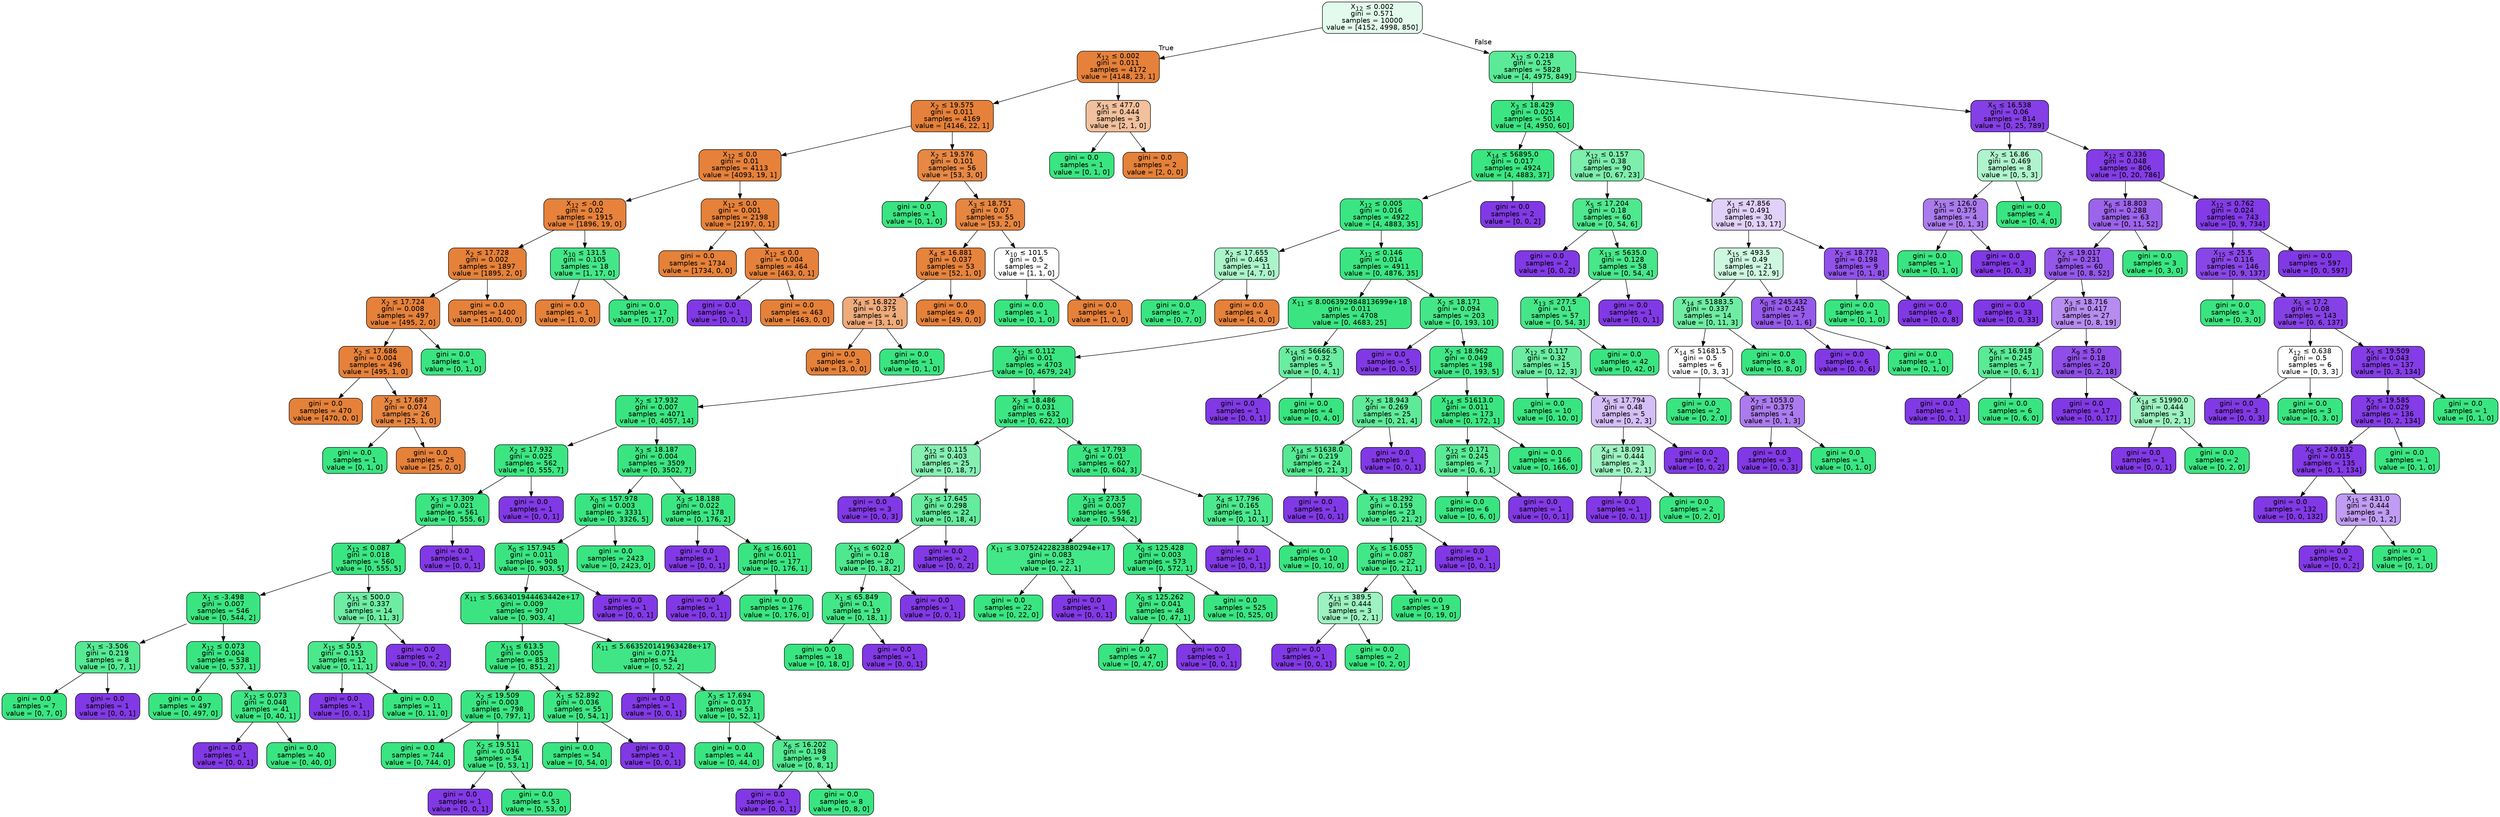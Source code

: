 digraph Tree {
node [shape=box, style="filled, rounded", color="black", fontname=helvetica] ;
edge [fontname=helvetica] ;
0 [label=<X<SUB>12</SUB> &le; 0.002<br/>gini = 0.571<br/>samples = 10000<br/>value = [4152, 4998, 850]>, fillcolor="#39e58125"] ;
1 [label=<X<SUB>12</SUB> &le; 0.002<br/>gini = 0.011<br/>samples = 4172<br/>value = [4148, 23, 1]>, fillcolor="#e58139fe"] ;
0 -> 1 [labeldistance=2.5, labelangle=45, headlabel="True"] ;
2 [label=<X<SUB>2</SUB> &le; 19.575<br/>gini = 0.011<br/>samples = 4169<br/>value = [4146, 22, 1]>, fillcolor="#e58139fe"] ;
1 -> 2 ;
3 [label=<X<SUB>12</SUB> &le; 0.0<br/>gini = 0.01<br/>samples = 4113<br/>value = [4093, 19, 1]>, fillcolor="#e58139fe"] ;
2 -> 3 ;
4 [label=<X<SUB>12</SUB> &le; -0.0<br/>gini = 0.02<br/>samples = 1915<br/>value = [1896, 19, 0]>, fillcolor="#e58139fc"] ;
3 -> 4 ;
5 [label=<X<SUB>2</SUB> &le; 17.728<br/>gini = 0.002<br/>samples = 1897<br/>value = [1895, 2, 0]>, fillcolor="#e58139ff"] ;
4 -> 5 ;
6 [label=<X<SUB>2</SUB> &le; 17.724<br/>gini = 0.008<br/>samples = 497<br/>value = [495, 2, 0]>, fillcolor="#e58139fe"] ;
5 -> 6 ;
7 [label=<X<SUB>2</SUB> &le; 17.686<br/>gini = 0.004<br/>samples = 496<br/>value = [495, 1, 0]>, fillcolor="#e58139fe"] ;
6 -> 7 ;
8 [label=<gini = 0.0<br/>samples = 470<br/>value = [470, 0, 0]>, fillcolor="#e58139ff"] ;
7 -> 8 ;
9 [label=<X<SUB>2</SUB> &le; 17.687<br/>gini = 0.074<br/>samples = 26<br/>value = [25, 1, 0]>, fillcolor="#e58139f5"] ;
7 -> 9 ;
10 [label=<gini = 0.0<br/>samples = 1<br/>value = [0, 1, 0]>, fillcolor="#39e581ff"] ;
9 -> 10 ;
11 [label=<gini = 0.0<br/>samples = 25<br/>value = [25, 0, 0]>, fillcolor="#e58139ff"] ;
9 -> 11 ;
12 [label=<gini = 0.0<br/>samples = 1<br/>value = [0, 1, 0]>, fillcolor="#39e581ff"] ;
6 -> 12 ;
13 [label=<gini = 0.0<br/>samples = 1400<br/>value = [1400, 0, 0]>, fillcolor="#e58139ff"] ;
5 -> 13 ;
14 [label=<X<SUB>10</SUB> &le; 131.5<br/>gini = 0.105<br/>samples = 18<br/>value = [1, 17, 0]>, fillcolor="#39e581f0"] ;
4 -> 14 ;
15 [label=<gini = 0.0<br/>samples = 1<br/>value = [1, 0, 0]>, fillcolor="#e58139ff"] ;
14 -> 15 ;
16 [label=<gini = 0.0<br/>samples = 17<br/>value = [0, 17, 0]>, fillcolor="#39e581ff"] ;
14 -> 16 ;
17 [label=<X<SUB>12</SUB> &le; 0.0<br/>gini = 0.001<br/>samples = 2198<br/>value = [2197, 0, 1]>, fillcolor="#e58139ff"] ;
3 -> 17 ;
18 [label=<gini = 0.0<br/>samples = 1734<br/>value = [1734, 0, 0]>, fillcolor="#e58139ff"] ;
17 -> 18 ;
19 [label=<X<SUB>12</SUB> &le; 0.0<br/>gini = 0.004<br/>samples = 464<br/>value = [463, 0, 1]>, fillcolor="#e58139fe"] ;
17 -> 19 ;
20 [label=<gini = 0.0<br/>samples = 1<br/>value = [0, 0, 1]>, fillcolor="#8139e5ff"] ;
19 -> 20 ;
21 [label=<gini = 0.0<br/>samples = 463<br/>value = [463, 0, 0]>, fillcolor="#e58139ff"] ;
19 -> 21 ;
22 [label=<X<SUB>2</SUB> &le; 19.576<br/>gini = 0.101<br/>samples = 56<br/>value = [53, 3, 0]>, fillcolor="#e58139f1"] ;
2 -> 22 ;
23 [label=<gini = 0.0<br/>samples = 1<br/>value = [0, 1, 0]>, fillcolor="#39e581ff"] ;
22 -> 23 ;
24 [label=<X<SUB>3</SUB> &le; 18.751<br/>gini = 0.07<br/>samples = 55<br/>value = [53, 2, 0]>, fillcolor="#e58139f5"] ;
22 -> 24 ;
25 [label=<X<SUB>4</SUB> &le; 16.881<br/>gini = 0.037<br/>samples = 53<br/>value = [52, 1, 0]>, fillcolor="#e58139fa"] ;
24 -> 25 ;
26 [label=<X<SUB>4</SUB> &le; 16.822<br/>gini = 0.375<br/>samples = 4<br/>value = [3, 1, 0]>, fillcolor="#e58139aa"] ;
25 -> 26 ;
27 [label=<gini = 0.0<br/>samples = 3<br/>value = [3, 0, 0]>, fillcolor="#e58139ff"] ;
26 -> 27 ;
28 [label=<gini = 0.0<br/>samples = 1<br/>value = [0, 1, 0]>, fillcolor="#39e581ff"] ;
26 -> 28 ;
29 [label=<gini = 0.0<br/>samples = 49<br/>value = [49, 0, 0]>, fillcolor="#e58139ff"] ;
25 -> 29 ;
30 [label=<X<SUB>10</SUB> &le; 101.5<br/>gini = 0.5<br/>samples = 2<br/>value = [1, 1, 0]>, fillcolor="#e5813900"] ;
24 -> 30 ;
31 [label=<gini = 0.0<br/>samples = 1<br/>value = [0, 1, 0]>, fillcolor="#39e581ff"] ;
30 -> 31 ;
32 [label=<gini = 0.0<br/>samples = 1<br/>value = [1, 0, 0]>, fillcolor="#e58139ff"] ;
30 -> 32 ;
33 [label=<X<SUB>15</SUB> &le; 477.0<br/>gini = 0.444<br/>samples = 3<br/>value = [2, 1, 0]>, fillcolor="#e581397f"] ;
1 -> 33 ;
34 [label=<gini = 0.0<br/>samples = 1<br/>value = [0, 1, 0]>, fillcolor="#39e581ff"] ;
33 -> 34 ;
35 [label=<gini = 0.0<br/>samples = 2<br/>value = [2, 0, 0]>, fillcolor="#e58139ff"] ;
33 -> 35 ;
36 [label=<X<SUB>12</SUB> &le; 0.218<br/>gini = 0.25<br/>samples = 5828<br/>value = [4, 4975, 849]>, fillcolor="#39e581d3"] ;
0 -> 36 [labeldistance=2.5, labelangle=-45, headlabel="False"] ;
37 [label=<X<SUB>3</SUB> &le; 18.429<br/>gini = 0.025<br/>samples = 5014<br/>value = [4, 4950, 60]>, fillcolor="#39e581fc"] ;
36 -> 37 ;
38 [label=<X<SUB>14</SUB> &le; 56895.0<br/>gini = 0.017<br/>samples = 4924<br/>value = [4, 4883, 37]>, fillcolor="#39e581fd"] ;
37 -> 38 ;
39 [label=<X<SUB>12</SUB> &le; 0.005<br/>gini = 0.016<br/>samples = 4922<br/>value = [4, 4883, 35]>, fillcolor="#39e581fd"] ;
38 -> 39 ;
40 [label=<X<SUB>2</SUB> &le; 17.655<br/>gini = 0.463<br/>samples = 11<br/>value = [4, 7, 0]>, fillcolor="#39e5816d"] ;
39 -> 40 ;
41 [label=<gini = 0.0<br/>samples = 7<br/>value = [0, 7, 0]>, fillcolor="#39e581ff"] ;
40 -> 41 ;
42 [label=<gini = 0.0<br/>samples = 4<br/>value = [4, 0, 0]>, fillcolor="#e58139ff"] ;
40 -> 42 ;
43 [label=<X<SUB>12</SUB> &le; 0.146<br/>gini = 0.014<br/>samples = 4911<br/>value = [0, 4876, 35]>, fillcolor="#39e581fd"] ;
39 -> 43 ;
44 [label=<X<SUB>11</SUB> &le; 8.006392984813699e+18<br/>gini = 0.011<br/>samples = 4708<br/>value = [0, 4683, 25]>, fillcolor="#39e581fe"] ;
43 -> 44 ;
45 [label=<X<SUB>12</SUB> &le; 0.112<br/>gini = 0.01<br/>samples = 4703<br/>value = [0, 4679, 24]>, fillcolor="#39e581fe"] ;
44 -> 45 ;
46 [label=<X<SUB>2</SUB> &le; 17.932<br/>gini = 0.007<br/>samples = 4071<br/>value = [0, 4057, 14]>, fillcolor="#39e581fe"] ;
45 -> 46 ;
47 [label=<X<SUB>2</SUB> &le; 17.932<br/>gini = 0.025<br/>samples = 562<br/>value = [0, 555, 7]>, fillcolor="#39e581fc"] ;
46 -> 47 ;
48 [label=<X<SUB>3</SUB> &le; 17.309<br/>gini = 0.021<br/>samples = 561<br/>value = [0, 555, 6]>, fillcolor="#39e581fc"] ;
47 -> 48 ;
49 [label=<X<SUB>12</SUB> &le; 0.087<br/>gini = 0.018<br/>samples = 560<br/>value = [0, 555, 5]>, fillcolor="#39e581fd"] ;
48 -> 49 ;
50 [label=<X<SUB>1</SUB> &le; -3.498<br/>gini = 0.007<br/>samples = 546<br/>value = [0, 544, 2]>, fillcolor="#39e581fe"] ;
49 -> 50 ;
51 [label=<X<SUB>1</SUB> &le; -3.506<br/>gini = 0.219<br/>samples = 8<br/>value = [0, 7, 1]>, fillcolor="#39e581db"] ;
50 -> 51 ;
52 [label=<gini = 0.0<br/>samples = 7<br/>value = [0, 7, 0]>, fillcolor="#39e581ff"] ;
51 -> 52 ;
53 [label=<gini = 0.0<br/>samples = 1<br/>value = [0, 0, 1]>, fillcolor="#8139e5ff"] ;
51 -> 53 ;
54 [label=<X<SUB>12</SUB> &le; 0.073<br/>gini = 0.004<br/>samples = 538<br/>value = [0, 537, 1]>, fillcolor="#39e581ff"] ;
50 -> 54 ;
55 [label=<gini = 0.0<br/>samples = 497<br/>value = [0, 497, 0]>, fillcolor="#39e581ff"] ;
54 -> 55 ;
56 [label=<X<SUB>12</SUB> &le; 0.073<br/>gini = 0.048<br/>samples = 41<br/>value = [0, 40, 1]>, fillcolor="#39e581f9"] ;
54 -> 56 ;
57 [label=<gini = 0.0<br/>samples = 1<br/>value = [0, 0, 1]>, fillcolor="#8139e5ff"] ;
56 -> 57 ;
58 [label=<gini = 0.0<br/>samples = 40<br/>value = [0, 40, 0]>, fillcolor="#39e581ff"] ;
56 -> 58 ;
59 [label=<X<SUB>15</SUB> &le; 500.0<br/>gini = 0.337<br/>samples = 14<br/>value = [0, 11, 3]>, fillcolor="#39e581b9"] ;
49 -> 59 ;
60 [label=<X<SUB>15</SUB> &le; 50.5<br/>gini = 0.153<br/>samples = 12<br/>value = [0, 11, 1]>, fillcolor="#39e581e8"] ;
59 -> 60 ;
61 [label=<gini = 0.0<br/>samples = 1<br/>value = [0, 0, 1]>, fillcolor="#8139e5ff"] ;
60 -> 61 ;
62 [label=<gini = 0.0<br/>samples = 11<br/>value = [0, 11, 0]>, fillcolor="#39e581ff"] ;
60 -> 62 ;
63 [label=<gini = 0.0<br/>samples = 2<br/>value = [0, 0, 2]>, fillcolor="#8139e5ff"] ;
59 -> 63 ;
64 [label=<gini = 0.0<br/>samples = 1<br/>value = [0, 0, 1]>, fillcolor="#8139e5ff"] ;
48 -> 64 ;
65 [label=<gini = 0.0<br/>samples = 1<br/>value = [0, 0, 1]>, fillcolor="#8139e5ff"] ;
47 -> 65 ;
66 [label=<X<SUB>3</SUB> &le; 18.187<br/>gini = 0.004<br/>samples = 3509<br/>value = [0, 3502, 7]>, fillcolor="#39e581fe"] ;
46 -> 66 ;
67 [label=<X<SUB>0</SUB> &le; 157.978<br/>gini = 0.003<br/>samples = 3331<br/>value = [0, 3326, 5]>, fillcolor="#39e581ff"] ;
66 -> 67 ;
68 [label=<X<SUB>0</SUB> &le; 157.945<br/>gini = 0.011<br/>samples = 908<br/>value = [0, 903, 5]>, fillcolor="#39e581fe"] ;
67 -> 68 ;
69 [label=<X<SUB>11</SUB> &le; 5.663401944463442e+17<br/>gini = 0.009<br/>samples = 907<br/>value = [0, 903, 4]>, fillcolor="#39e581fe"] ;
68 -> 69 ;
70 [label=<X<SUB>15</SUB> &le; 613.5<br/>gini = 0.005<br/>samples = 853<br/>value = [0, 851, 2]>, fillcolor="#39e581fe"] ;
69 -> 70 ;
71 [label=<X<SUB>2</SUB> &le; 19.509<br/>gini = 0.003<br/>samples = 798<br/>value = [0, 797, 1]>, fillcolor="#39e581ff"] ;
70 -> 71 ;
72 [label=<gini = 0.0<br/>samples = 744<br/>value = [0, 744, 0]>, fillcolor="#39e581ff"] ;
71 -> 72 ;
73 [label=<X<SUB>2</SUB> &le; 19.511<br/>gini = 0.036<br/>samples = 54<br/>value = [0, 53, 1]>, fillcolor="#39e581fa"] ;
71 -> 73 ;
74 [label=<gini = 0.0<br/>samples = 1<br/>value = [0, 0, 1]>, fillcolor="#8139e5ff"] ;
73 -> 74 ;
75 [label=<gini = 0.0<br/>samples = 53<br/>value = [0, 53, 0]>, fillcolor="#39e581ff"] ;
73 -> 75 ;
76 [label=<X<SUB>1</SUB> &le; 52.892<br/>gini = 0.036<br/>samples = 55<br/>value = [0, 54, 1]>, fillcolor="#39e581fa"] ;
70 -> 76 ;
77 [label=<gini = 0.0<br/>samples = 54<br/>value = [0, 54, 0]>, fillcolor="#39e581ff"] ;
76 -> 77 ;
78 [label=<gini = 0.0<br/>samples = 1<br/>value = [0, 0, 1]>, fillcolor="#8139e5ff"] ;
76 -> 78 ;
79 [label=<X<SUB>11</SUB> &le; 5.663520141963428e+17<br/>gini = 0.071<br/>samples = 54<br/>value = [0, 52, 2]>, fillcolor="#39e581f5"] ;
69 -> 79 ;
80 [label=<gini = 0.0<br/>samples = 1<br/>value = [0, 0, 1]>, fillcolor="#8139e5ff"] ;
79 -> 80 ;
81 [label=<X<SUB>3</SUB> &le; 17.694<br/>gini = 0.037<br/>samples = 53<br/>value = [0, 52, 1]>, fillcolor="#39e581fa"] ;
79 -> 81 ;
82 [label=<gini = 0.0<br/>samples = 44<br/>value = [0, 44, 0]>, fillcolor="#39e581ff"] ;
81 -> 82 ;
83 [label=<X<SUB>6</SUB> &le; 16.202<br/>gini = 0.198<br/>samples = 9<br/>value = [0, 8, 1]>, fillcolor="#39e581df"] ;
81 -> 83 ;
84 [label=<gini = 0.0<br/>samples = 1<br/>value = [0, 0, 1]>, fillcolor="#8139e5ff"] ;
83 -> 84 ;
85 [label=<gini = 0.0<br/>samples = 8<br/>value = [0, 8, 0]>, fillcolor="#39e581ff"] ;
83 -> 85 ;
86 [label=<gini = 0.0<br/>samples = 1<br/>value = [0, 0, 1]>, fillcolor="#8139e5ff"] ;
68 -> 86 ;
87 [label=<gini = 0.0<br/>samples = 2423<br/>value = [0, 2423, 0]>, fillcolor="#39e581ff"] ;
67 -> 87 ;
88 [label=<X<SUB>3</SUB> &le; 18.188<br/>gini = 0.022<br/>samples = 178<br/>value = [0, 176, 2]>, fillcolor="#39e581fc"] ;
66 -> 88 ;
89 [label=<gini = 0.0<br/>samples = 1<br/>value = [0, 0, 1]>, fillcolor="#8139e5ff"] ;
88 -> 89 ;
90 [label=<X<SUB>6</SUB> &le; 16.601<br/>gini = 0.011<br/>samples = 177<br/>value = [0, 176, 1]>, fillcolor="#39e581fe"] ;
88 -> 90 ;
91 [label=<gini = 0.0<br/>samples = 1<br/>value = [0, 0, 1]>, fillcolor="#8139e5ff"] ;
90 -> 91 ;
92 [label=<gini = 0.0<br/>samples = 176<br/>value = [0, 176, 0]>, fillcolor="#39e581ff"] ;
90 -> 92 ;
93 [label=<X<SUB>2</SUB> &le; 18.486<br/>gini = 0.031<br/>samples = 632<br/>value = [0, 622, 10]>, fillcolor="#39e581fb"] ;
45 -> 93 ;
94 [label=<X<SUB>12</SUB> &le; 0.115<br/>gini = 0.403<br/>samples = 25<br/>value = [0, 18, 7]>, fillcolor="#39e5819c"] ;
93 -> 94 ;
95 [label=<gini = 0.0<br/>samples = 3<br/>value = [0, 0, 3]>, fillcolor="#8139e5ff"] ;
94 -> 95 ;
96 [label=<X<SUB>3</SUB> &le; 17.645<br/>gini = 0.298<br/>samples = 22<br/>value = [0, 18, 4]>, fillcolor="#39e581c6"] ;
94 -> 96 ;
97 [label=<X<SUB>15</SUB> &le; 602.0<br/>gini = 0.18<br/>samples = 20<br/>value = [0, 18, 2]>, fillcolor="#39e581e3"] ;
96 -> 97 ;
98 [label=<X<SUB>1</SUB> &le; 65.849<br/>gini = 0.1<br/>samples = 19<br/>value = [0, 18, 1]>, fillcolor="#39e581f1"] ;
97 -> 98 ;
99 [label=<gini = 0.0<br/>samples = 18<br/>value = [0, 18, 0]>, fillcolor="#39e581ff"] ;
98 -> 99 ;
100 [label=<gini = 0.0<br/>samples = 1<br/>value = [0, 0, 1]>, fillcolor="#8139e5ff"] ;
98 -> 100 ;
101 [label=<gini = 0.0<br/>samples = 1<br/>value = [0, 0, 1]>, fillcolor="#8139e5ff"] ;
97 -> 101 ;
102 [label=<gini = 0.0<br/>samples = 2<br/>value = [0, 0, 2]>, fillcolor="#8139e5ff"] ;
96 -> 102 ;
103 [label=<X<SUB>4</SUB> &le; 17.793<br/>gini = 0.01<br/>samples = 607<br/>value = [0, 604, 3]>, fillcolor="#39e581fe"] ;
93 -> 103 ;
104 [label=<X<SUB>13</SUB> &le; 273.5<br/>gini = 0.007<br/>samples = 596<br/>value = [0, 594, 2]>, fillcolor="#39e581fe"] ;
103 -> 104 ;
105 [label=<X<SUB>11</SUB> &le; 3.0752422823880294e+17<br/>gini = 0.083<br/>samples = 23<br/>value = [0, 22, 1]>, fillcolor="#39e581f3"] ;
104 -> 105 ;
106 [label=<gini = 0.0<br/>samples = 22<br/>value = [0, 22, 0]>, fillcolor="#39e581ff"] ;
105 -> 106 ;
107 [label=<gini = 0.0<br/>samples = 1<br/>value = [0, 0, 1]>, fillcolor="#8139e5ff"] ;
105 -> 107 ;
108 [label=<X<SUB>0</SUB> &le; 125.428<br/>gini = 0.003<br/>samples = 573<br/>value = [0, 572, 1]>, fillcolor="#39e581ff"] ;
104 -> 108 ;
109 [label=<X<SUB>0</SUB> &le; 125.262<br/>gini = 0.041<br/>samples = 48<br/>value = [0, 47, 1]>, fillcolor="#39e581fa"] ;
108 -> 109 ;
110 [label=<gini = 0.0<br/>samples = 47<br/>value = [0, 47, 0]>, fillcolor="#39e581ff"] ;
109 -> 110 ;
111 [label=<gini = 0.0<br/>samples = 1<br/>value = [0, 0, 1]>, fillcolor="#8139e5ff"] ;
109 -> 111 ;
112 [label=<gini = 0.0<br/>samples = 525<br/>value = [0, 525, 0]>, fillcolor="#39e581ff"] ;
108 -> 112 ;
113 [label=<X<SUB>4</SUB> &le; 17.796<br/>gini = 0.165<br/>samples = 11<br/>value = [0, 10, 1]>, fillcolor="#39e581e6"] ;
103 -> 113 ;
114 [label=<gini = 0.0<br/>samples = 1<br/>value = [0, 0, 1]>, fillcolor="#8139e5ff"] ;
113 -> 114 ;
115 [label=<gini = 0.0<br/>samples = 10<br/>value = [0, 10, 0]>, fillcolor="#39e581ff"] ;
113 -> 115 ;
116 [label=<X<SUB>14</SUB> &le; 56666.5<br/>gini = 0.32<br/>samples = 5<br/>value = [0, 4, 1]>, fillcolor="#39e581bf"] ;
44 -> 116 ;
117 [label=<gini = 0.0<br/>samples = 1<br/>value = [0, 0, 1]>, fillcolor="#8139e5ff"] ;
116 -> 117 ;
118 [label=<gini = 0.0<br/>samples = 4<br/>value = [0, 4, 0]>, fillcolor="#39e581ff"] ;
116 -> 118 ;
119 [label=<X<SUB>2</SUB> &le; 18.171<br/>gini = 0.094<br/>samples = 203<br/>value = [0, 193, 10]>, fillcolor="#39e581f2"] ;
43 -> 119 ;
120 [label=<gini = 0.0<br/>samples = 5<br/>value = [0, 0, 5]>, fillcolor="#8139e5ff"] ;
119 -> 120 ;
121 [label=<X<SUB>2</SUB> &le; 18.962<br/>gini = 0.049<br/>samples = 198<br/>value = [0, 193, 5]>, fillcolor="#39e581f8"] ;
119 -> 121 ;
122 [label=<X<SUB>2</SUB> &le; 18.943<br/>gini = 0.269<br/>samples = 25<br/>value = [0, 21, 4]>, fillcolor="#39e581ce"] ;
121 -> 122 ;
123 [label=<X<SUB>14</SUB> &le; 51638.0<br/>gini = 0.219<br/>samples = 24<br/>value = [0, 21, 3]>, fillcolor="#39e581db"] ;
122 -> 123 ;
124 [label=<gini = 0.0<br/>samples = 1<br/>value = [0, 0, 1]>, fillcolor="#8139e5ff"] ;
123 -> 124 ;
125 [label=<X<SUB>3</SUB> &le; 18.292<br/>gini = 0.159<br/>samples = 23<br/>value = [0, 21, 2]>, fillcolor="#39e581e7"] ;
123 -> 125 ;
126 [label=<X<SUB>5</SUB> &le; 16.055<br/>gini = 0.087<br/>samples = 22<br/>value = [0, 21, 1]>, fillcolor="#39e581f3"] ;
125 -> 126 ;
127 [label=<X<SUB>13</SUB> &le; 389.5<br/>gini = 0.444<br/>samples = 3<br/>value = [0, 2, 1]>, fillcolor="#39e5817f"] ;
126 -> 127 ;
128 [label=<gini = 0.0<br/>samples = 1<br/>value = [0, 0, 1]>, fillcolor="#8139e5ff"] ;
127 -> 128 ;
129 [label=<gini = 0.0<br/>samples = 2<br/>value = [0, 2, 0]>, fillcolor="#39e581ff"] ;
127 -> 129 ;
130 [label=<gini = 0.0<br/>samples = 19<br/>value = [0, 19, 0]>, fillcolor="#39e581ff"] ;
126 -> 130 ;
131 [label=<gini = 0.0<br/>samples = 1<br/>value = [0, 0, 1]>, fillcolor="#8139e5ff"] ;
125 -> 131 ;
132 [label=<gini = 0.0<br/>samples = 1<br/>value = [0, 0, 1]>, fillcolor="#8139e5ff"] ;
122 -> 132 ;
133 [label=<X<SUB>14</SUB> &le; 51613.0<br/>gini = 0.011<br/>samples = 173<br/>value = [0, 172, 1]>, fillcolor="#39e581fe"] ;
121 -> 133 ;
134 [label=<X<SUB>12</SUB> &le; 0.171<br/>gini = 0.245<br/>samples = 7<br/>value = [0, 6, 1]>, fillcolor="#39e581d4"] ;
133 -> 134 ;
135 [label=<gini = 0.0<br/>samples = 6<br/>value = [0, 6, 0]>, fillcolor="#39e581ff"] ;
134 -> 135 ;
136 [label=<gini = 0.0<br/>samples = 1<br/>value = [0, 0, 1]>, fillcolor="#8139e5ff"] ;
134 -> 136 ;
137 [label=<gini = 0.0<br/>samples = 166<br/>value = [0, 166, 0]>, fillcolor="#39e581ff"] ;
133 -> 137 ;
138 [label=<gini = 0.0<br/>samples = 2<br/>value = [0, 0, 2]>, fillcolor="#8139e5ff"] ;
38 -> 138 ;
139 [label=<X<SUB>12</SUB> &le; 0.157<br/>gini = 0.38<br/>samples = 90<br/>value = [0, 67, 23]>, fillcolor="#39e581a7"] ;
37 -> 139 ;
140 [label=<X<SUB>5</SUB> &le; 17.204<br/>gini = 0.18<br/>samples = 60<br/>value = [0, 54, 6]>, fillcolor="#39e581e3"] ;
139 -> 140 ;
141 [label=<gini = 0.0<br/>samples = 2<br/>value = [0, 0, 2]>, fillcolor="#8139e5ff"] ;
140 -> 141 ;
142 [label=<X<SUB>13</SUB> &le; 5635.0<br/>gini = 0.128<br/>samples = 58<br/>value = [0, 54, 4]>, fillcolor="#39e581ec"] ;
140 -> 142 ;
143 [label=<X<SUB>13</SUB> &le; 277.5<br/>gini = 0.1<br/>samples = 57<br/>value = [0, 54, 3]>, fillcolor="#39e581f1"] ;
142 -> 143 ;
144 [label=<X<SUB>12</SUB> &le; 0.117<br/>gini = 0.32<br/>samples = 15<br/>value = [0, 12, 3]>, fillcolor="#39e581bf"] ;
143 -> 144 ;
145 [label=<gini = 0.0<br/>samples = 10<br/>value = [0, 10, 0]>, fillcolor="#39e581ff"] ;
144 -> 145 ;
146 [label=<X<SUB>5</SUB> &le; 17.794<br/>gini = 0.48<br/>samples = 5<br/>value = [0, 2, 3]>, fillcolor="#8139e555"] ;
144 -> 146 ;
147 [label=<X<SUB>4</SUB> &le; 18.091<br/>gini = 0.444<br/>samples = 3<br/>value = [0, 2, 1]>, fillcolor="#39e5817f"] ;
146 -> 147 ;
148 [label=<gini = 0.0<br/>samples = 1<br/>value = [0, 0, 1]>, fillcolor="#8139e5ff"] ;
147 -> 148 ;
149 [label=<gini = 0.0<br/>samples = 2<br/>value = [0, 2, 0]>, fillcolor="#39e581ff"] ;
147 -> 149 ;
150 [label=<gini = 0.0<br/>samples = 2<br/>value = [0, 0, 2]>, fillcolor="#8139e5ff"] ;
146 -> 150 ;
151 [label=<gini = 0.0<br/>samples = 42<br/>value = [0, 42, 0]>, fillcolor="#39e581ff"] ;
143 -> 151 ;
152 [label=<gini = 0.0<br/>samples = 1<br/>value = [0, 0, 1]>, fillcolor="#8139e5ff"] ;
142 -> 152 ;
153 [label=<X<SUB>1</SUB> &le; 47.856<br/>gini = 0.491<br/>samples = 30<br/>value = [0, 13, 17]>, fillcolor="#8139e53c"] ;
139 -> 153 ;
154 [label=<X<SUB>15</SUB> &le; 493.5<br/>gini = 0.49<br/>samples = 21<br/>value = [0, 12, 9]>, fillcolor="#39e58140"] ;
153 -> 154 ;
155 [label=<X<SUB>14</SUB> &le; 51883.5<br/>gini = 0.337<br/>samples = 14<br/>value = [0, 11, 3]>, fillcolor="#39e581b9"] ;
154 -> 155 ;
156 [label=<X<SUB>14</SUB> &le; 51681.5<br/>gini = 0.5<br/>samples = 6<br/>value = [0, 3, 3]>, fillcolor="#39e58100"] ;
155 -> 156 ;
157 [label=<gini = 0.0<br/>samples = 2<br/>value = [0, 2, 0]>, fillcolor="#39e581ff"] ;
156 -> 157 ;
158 [label=<X<SUB>7</SUB> &le; 1053.0<br/>gini = 0.375<br/>samples = 4<br/>value = [0, 1, 3]>, fillcolor="#8139e5aa"] ;
156 -> 158 ;
159 [label=<gini = 0.0<br/>samples = 3<br/>value = [0, 0, 3]>, fillcolor="#8139e5ff"] ;
158 -> 159 ;
160 [label=<gini = 0.0<br/>samples = 1<br/>value = [0, 1, 0]>, fillcolor="#39e581ff"] ;
158 -> 160 ;
161 [label=<gini = 0.0<br/>samples = 8<br/>value = [0, 8, 0]>, fillcolor="#39e581ff"] ;
155 -> 161 ;
162 [label=<X<SUB>0</SUB> &le; 245.432<br/>gini = 0.245<br/>samples = 7<br/>value = [0, 1, 6]>, fillcolor="#8139e5d4"] ;
154 -> 162 ;
163 [label=<gini = 0.0<br/>samples = 6<br/>value = [0, 0, 6]>, fillcolor="#8139e5ff"] ;
162 -> 163 ;
164 [label=<gini = 0.0<br/>samples = 1<br/>value = [0, 1, 0]>, fillcolor="#39e581ff"] ;
162 -> 164 ;
165 [label=<X<SUB>2</SUB> &le; 18.771<br/>gini = 0.198<br/>samples = 9<br/>value = [0, 1, 8]>, fillcolor="#8139e5df"] ;
153 -> 165 ;
166 [label=<gini = 0.0<br/>samples = 1<br/>value = [0, 1, 0]>, fillcolor="#39e581ff"] ;
165 -> 166 ;
167 [label=<gini = 0.0<br/>samples = 8<br/>value = [0, 0, 8]>, fillcolor="#8139e5ff"] ;
165 -> 167 ;
168 [label=<X<SUB>5</SUB> &le; 16.538<br/>gini = 0.06<br/>samples = 814<br/>value = [0, 25, 789]>, fillcolor="#8139e5f7"] ;
36 -> 168 ;
169 [label=<X<SUB>2</SUB> &le; 16.86<br/>gini = 0.469<br/>samples = 8<br/>value = [0, 5, 3]>, fillcolor="#39e58166"] ;
168 -> 169 ;
170 [label=<X<SUB>15</SUB> &le; 126.0<br/>gini = 0.375<br/>samples = 4<br/>value = [0, 1, 3]>, fillcolor="#8139e5aa"] ;
169 -> 170 ;
171 [label=<gini = 0.0<br/>samples = 1<br/>value = [0, 1, 0]>, fillcolor="#39e581ff"] ;
170 -> 171 ;
172 [label=<gini = 0.0<br/>samples = 3<br/>value = [0, 0, 3]>, fillcolor="#8139e5ff"] ;
170 -> 172 ;
173 [label=<gini = 0.0<br/>samples = 4<br/>value = [0, 4, 0]>, fillcolor="#39e581ff"] ;
169 -> 173 ;
174 [label=<X<SUB>12</SUB> &le; 0.336<br/>gini = 0.048<br/>samples = 806<br/>value = [0, 20, 786]>, fillcolor="#8139e5f9"] ;
168 -> 174 ;
175 [label=<X<SUB>6</SUB> &le; 18.803<br/>gini = 0.288<br/>samples = 63<br/>value = [0, 11, 52]>, fillcolor="#8139e5c9"] ;
174 -> 175 ;
176 [label=<X<SUB>2</SUB> &le; 19.017<br/>gini = 0.231<br/>samples = 60<br/>value = [0, 8, 52]>, fillcolor="#8139e5d8"] ;
175 -> 176 ;
177 [label=<gini = 0.0<br/>samples = 33<br/>value = [0, 0, 33]>, fillcolor="#8139e5ff"] ;
176 -> 177 ;
178 [label=<X<SUB>3</SUB> &le; 18.716<br/>gini = 0.417<br/>samples = 27<br/>value = [0, 8, 19]>, fillcolor="#8139e594"] ;
176 -> 178 ;
179 [label=<X<SUB>6</SUB> &le; 16.918<br/>gini = 0.245<br/>samples = 7<br/>value = [0, 6, 1]>, fillcolor="#39e581d4"] ;
178 -> 179 ;
180 [label=<gini = 0.0<br/>samples = 1<br/>value = [0, 0, 1]>, fillcolor="#8139e5ff"] ;
179 -> 180 ;
181 [label=<gini = 0.0<br/>samples = 6<br/>value = [0, 6, 0]>, fillcolor="#39e581ff"] ;
179 -> 181 ;
182 [label=<X<SUB>9</SUB> &le; 5.0<br/>gini = 0.18<br/>samples = 20<br/>value = [0, 2, 18]>, fillcolor="#8139e5e3"] ;
178 -> 182 ;
183 [label=<gini = 0.0<br/>samples = 17<br/>value = [0, 0, 17]>, fillcolor="#8139e5ff"] ;
182 -> 183 ;
184 [label=<X<SUB>14</SUB> &le; 51990.0<br/>gini = 0.444<br/>samples = 3<br/>value = [0, 2, 1]>, fillcolor="#39e5817f"] ;
182 -> 184 ;
185 [label=<gini = 0.0<br/>samples = 1<br/>value = [0, 0, 1]>, fillcolor="#8139e5ff"] ;
184 -> 185 ;
186 [label=<gini = 0.0<br/>samples = 2<br/>value = [0, 2, 0]>, fillcolor="#39e581ff"] ;
184 -> 186 ;
187 [label=<gini = 0.0<br/>samples = 3<br/>value = [0, 3, 0]>, fillcolor="#39e581ff"] ;
175 -> 187 ;
188 [label=<X<SUB>12</SUB> &le; 0.762<br/>gini = 0.024<br/>samples = 743<br/>value = [0, 9, 734]>, fillcolor="#8139e5fc"] ;
174 -> 188 ;
189 [label=<X<SUB>15</SUB> &le; 25.5<br/>gini = 0.116<br/>samples = 146<br/>value = [0, 9, 137]>, fillcolor="#8139e5ee"] ;
188 -> 189 ;
190 [label=<gini = 0.0<br/>samples = 3<br/>value = [0, 3, 0]>, fillcolor="#39e581ff"] ;
189 -> 190 ;
191 [label=<X<SUB>5</SUB> &le; 17.2<br/>gini = 0.08<br/>samples = 143<br/>value = [0, 6, 137]>, fillcolor="#8139e5f4"] ;
189 -> 191 ;
192 [label=<X<SUB>12</SUB> &le; 0.638<br/>gini = 0.5<br/>samples = 6<br/>value = [0, 3, 3]>, fillcolor="#39e58100"] ;
191 -> 192 ;
193 [label=<gini = 0.0<br/>samples = 3<br/>value = [0, 0, 3]>, fillcolor="#8139e5ff"] ;
192 -> 193 ;
194 [label=<gini = 0.0<br/>samples = 3<br/>value = [0, 3, 0]>, fillcolor="#39e581ff"] ;
192 -> 194 ;
195 [label=<X<SUB>5</SUB> &le; 19.509<br/>gini = 0.043<br/>samples = 137<br/>value = [0, 3, 134]>, fillcolor="#8139e5f9"] ;
191 -> 195 ;
196 [label=<X<SUB>2</SUB> &le; 19.585<br/>gini = 0.029<br/>samples = 136<br/>value = [0, 2, 134]>, fillcolor="#8139e5fb"] ;
195 -> 196 ;
197 [label=<X<SUB>0</SUB> &le; 249.832<br/>gini = 0.015<br/>samples = 135<br/>value = [0, 1, 134]>, fillcolor="#8139e5fd"] ;
196 -> 197 ;
198 [label=<gini = 0.0<br/>samples = 132<br/>value = [0, 0, 132]>, fillcolor="#8139e5ff"] ;
197 -> 198 ;
199 [label=<X<SUB>15</SUB> &le; 431.0<br/>gini = 0.444<br/>samples = 3<br/>value = [0, 1, 2]>, fillcolor="#8139e57f"] ;
197 -> 199 ;
200 [label=<gini = 0.0<br/>samples = 2<br/>value = [0, 0, 2]>, fillcolor="#8139e5ff"] ;
199 -> 200 ;
201 [label=<gini = 0.0<br/>samples = 1<br/>value = [0, 1, 0]>, fillcolor="#39e581ff"] ;
199 -> 201 ;
202 [label=<gini = 0.0<br/>samples = 1<br/>value = [0, 1, 0]>, fillcolor="#39e581ff"] ;
196 -> 202 ;
203 [label=<gini = 0.0<br/>samples = 1<br/>value = [0, 1, 0]>, fillcolor="#39e581ff"] ;
195 -> 203 ;
204 [label=<gini = 0.0<br/>samples = 597<br/>value = [0, 0, 597]>, fillcolor="#8139e5ff"] ;
188 -> 204 ;
}
